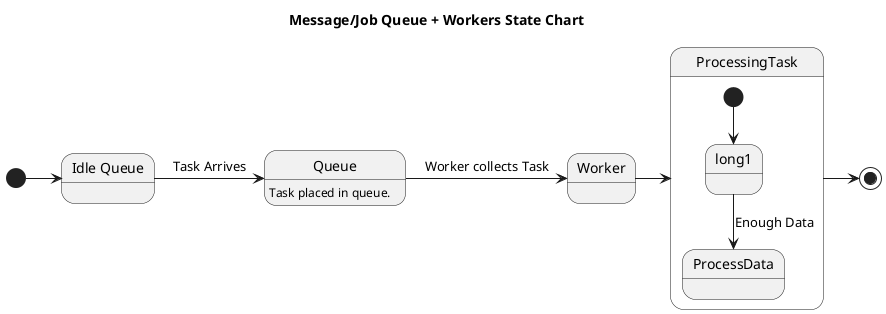@startuml

title Message/Job Queue + Workers State Chart

state "Idle Queue" as Idle
[*] -> Idle
Idle -> Queue : Task Arrives
Queue : Task placed in queue.
Queue -> Worker : Worker collects Task
Worker -> ProcessingTask

state ProcessingTask {
  [*] --> long1
  long1 --> ProcessData : Enough Data
}

ProcessingTask -> [*]

@enduml
